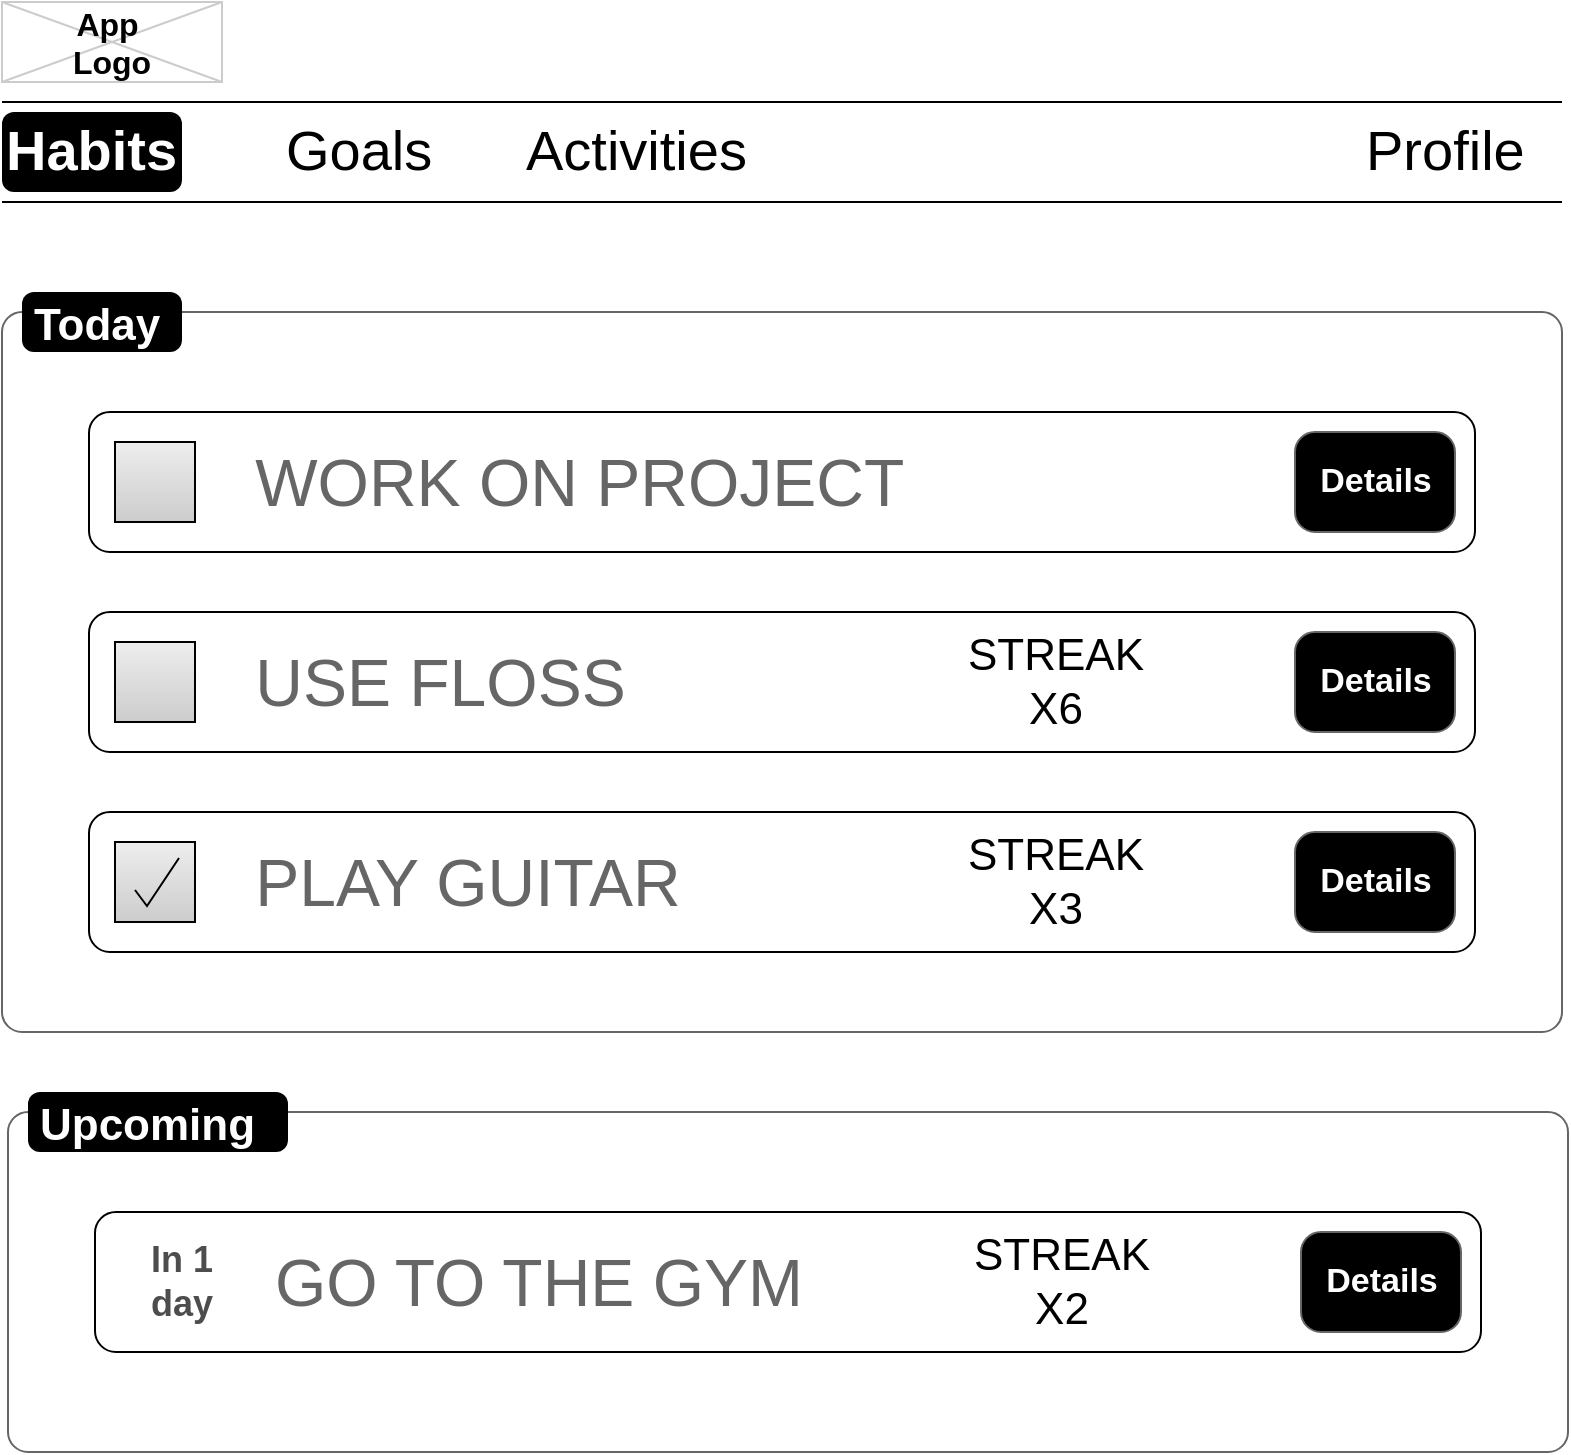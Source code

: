 <mxfile compressed="false" version="14.5.1" type="device">
  <diagram name="Page-1" id="f1b7ffb7-ca1e-a977-7cf5-a751b3c06c05">
    <mxGraphModel dx="1086" dy="966" grid="1" gridSize="10" guides="1" tooltips="1" connect="1" arrows="1" fold="1" page="1" pageScale="1" pageWidth="826" pageHeight="1169" background="#ffffff" math="0" shadow="0">
      <root>
        <mxCell id="0" />
        <mxCell id="1" parent="0" />
        <mxCell id="H584WzWDXPqBDFC_WbXK-118" value="" style="group" parent="1" vertex="1" connectable="0">
          <mxGeometry x="20" y="160" width="780" height="370" as="geometry" />
        </mxCell>
        <mxCell id="H584WzWDXPqBDFC_WbXK-126" value="" style="group" parent="H584WzWDXPqBDFC_WbXK-118" vertex="1" connectable="0">
          <mxGeometry width="780" height="370" as="geometry" />
        </mxCell>
        <mxCell id="H584WzWDXPqBDFC_WbXK-66" value="" style="shape=mxgraph.mockup.containers.marginRect;rectMarginTop=10;strokeColor=#666666;strokeWidth=1;dashed=0;rounded=1;arcSize=5;recursiveResize=0;container=0;" parent="H584WzWDXPqBDFC_WbXK-126" vertex="1">
          <mxGeometry width="780" height="370" as="geometry" />
        </mxCell>
        <mxCell id="H584WzWDXPqBDFC_WbXK-67" value="Today" style="shape=rect;strokeColor=none;strokeWidth=1;dashed=0;rounded=1;arcSize=20;fontColor=#ffffff;fontSize=22;spacing=2;spacingTop=-2;align=left;autosize=1;spacingLeft=4;resizeWidth=0;resizeHeight=0;perimeter=none;fontStyle=1;fillColor=#000000;" parent="H584WzWDXPqBDFC_WbXK-126" vertex="1">
          <mxGeometry x="10" width="80" height="30" as="geometry" />
        </mxCell>
        <mxCell id="H584WzWDXPqBDFC_WbXK-105" value="" style="group" parent="H584WzWDXPqBDFC_WbXK-126" vertex="1" connectable="0">
          <mxGeometry x="43.5" y="60" width="693" height="70" as="geometry" />
        </mxCell>
        <mxCell id="H584WzWDXPqBDFC_WbXK-72" value="" style="whiteSpace=wrap;html=1;fontSize=22;fontColor=#FFFFFF;fillColor=none;rounded=1;glass=0;sketch=0;shadow=0;" parent="H584WzWDXPqBDFC_WbXK-105" vertex="1">
          <mxGeometry width="693" height="70" as="geometry" />
        </mxCell>
        <mxCell id="H584WzWDXPqBDFC_WbXK-103" value="" style="group" parent="H584WzWDXPqBDFC_WbXK-105" vertex="1" connectable="0">
          <mxGeometry width="693" height="70" as="geometry" />
        </mxCell>
        <mxCell id="H584WzWDXPqBDFC_WbXK-73" value="&amp;nbsp; &amp;nbsp; &amp;nbsp;&lt;span style=&quot;font-size: 33px&quot;&gt;WORK ON PROJECT&lt;/span&gt;" style="strokeWidth=1;shadow=0;dashed=0;align=center;html=1;shape=mxgraph.mockup.forms.rrect;rSize=0;fillColor=#eeeeee;gradientColor=#cccccc;align=left;spacingLeft=4;fontSize=17;fontColor=#666666;labelPosition=right;perimeterSpacing=0;" parent="H584WzWDXPqBDFC_WbXK-103" vertex="1">
          <mxGeometry x="13" y="15" width="40" height="40" as="geometry" />
        </mxCell>
        <mxCell id="H584WzWDXPqBDFC_WbXK-75" value="Details" style="strokeWidth=1;shadow=0;dashed=0;align=center;html=1;shape=mxgraph.mockup.buttons.button;strokeColor=#666666;fontColor=#ffffff;mainText=;buttonStyle=round;fontSize=17;fontStyle=1;whiteSpace=wrap;fillColor=#000000;" parent="H584WzWDXPqBDFC_WbXK-103" vertex="1">
          <mxGeometry x="603" y="10" width="80" height="50" as="geometry" />
        </mxCell>
        <mxCell id="H584WzWDXPqBDFC_WbXK-106" value="" style="group" parent="H584WzWDXPqBDFC_WbXK-126" vertex="1" connectable="0">
          <mxGeometry x="43.5" y="260" width="693" height="70" as="geometry" />
        </mxCell>
        <mxCell id="H584WzWDXPqBDFC_WbXK-107" value="" style="whiteSpace=wrap;html=1;fontSize=22;fontColor=#FFFFFF;fillColor=none;rounded=1;glass=0;sketch=0;shadow=0;" parent="H584WzWDXPqBDFC_WbXK-106" vertex="1">
          <mxGeometry width="693" height="70" as="geometry" />
        </mxCell>
        <mxCell id="H584WzWDXPqBDFC_WbXK-108" value="" style="group" parent="H584WzWDXPqBDFC_WbXK-106" vertex="1" connectable="0">
          <mxGeometry width="693" height="70" as="geometry" />
        </mxCell>
        <mxCell id="H584WzWDXPqBDFC_WbXK-109" value="&amp;nbsp; &amp;nbsp; &amp;nbsp;&lt;font style=&quot;font-size: 33px&quot;&gt;PLAY GUITAR&lt;/font&gt;" style="strokeWidth=1;shadow=0;dashed=0;align=center;html=1;shape=mxgraph.mockup.forms.checkbox;rSize=0;fillColor=#eeeeee;gradientColor=#cccccc;align=left;spacingLeft=4;fontSize=17;fontColor=#666666;labelPosition=right;perimeterSpacing=0;fontStyle=0" parent="H584WzWDXPqBDFC_WbXK-108" vertex="1">
          <mxGeometry x="13" y="15" width="40" height="40" as="geometry" />
        </mxCell>
        <mxCell id="H584WzWDXPqBDFC_WbXK-110" value="STREAK&lt;br&gt;X3" style="text;html=1;strokeColor=none;fillColor=none;align=center;verticalAlign=middle;whiteSpace=wrap;rounded=0;shadow=0;glass=0;sketch=0;fontSize=22;fontColor=#000000;" parent="H584WzWDXPqBDFC_WbXK-108" vertex="1">
          <mxGeometry x="463" y="25" width="40" height="20" as="geometry" />
        </mxCell>
        <mxCell id="H584WzWDXPqBDFC_WbXK-111" value="Details" style="strokeWidth=1;shadow=0;dashed=0;align=center;html=1;shape=mxgraph.mockup.buttons.button;strokeColor=#666666;fontColor=#ffffff;mainText=;buttonStyle=round;fontSize=17;fontStyle=1;whiteSpace=wrap;fillColor=#000000;" parent="H584WzWDXPqBDFC_WbXK-108" vertex="1">
          <mxGeometry x="603" y="10" width="80" height="50" as="geometry" />
        </mxCell>
        <mxCell id="H584WzWDXPqBDFC_WbXK-119" value="" style="group" parent="H584WzWDXPqBDFC_WbXK-126" vertex="1" connectable="0">
          <mxGeometry x="43.5" y="160" width="693" height="70" as="geometry" />
        </mxCell>
        <mxCell id="H584WzWDXPqBDFC_WbXK-120" value="" style="whiteSpace=wrap;html=1;fontSize=22;fontColor=#FFFFFF;fillColor=none;rounded=1;glass=0;sketch=0;shadow=0;" parent="H584WzWDXPqBDFC_WbXK-119" vertex="1">
          <mxGeometry width="693" height="70" as="geometry" />
        </mxCell>
        <mxCell id="H584WzWDXPqBDFC_WbXK-121" value="" style="group" parent="H584WzWDXPqBDFC_WbXK-119" vertex="1" connectable="0">
          <mxGeometry width="693" height="70" as="geometry" />
        </mxCell>
        <mxCell id="H584WzWDXPqBDFC_WbXK-122" value="&amp;nbsp; &amp;nbsp; &amp;nbsp;&lt;span style=&quot;font-size: 33px&quot;&gt;USE FLOSS&lt;/span&gt;" style="strokeWidth=1;shadow=0;dashed=0;align=center;html=1;shape=mxgraph.mockup.forms.rrect;rSize=0;fillColor=#eeeeee;gradientColor=#cccccc;align=left;spacingLeft=4;fontSize=17;fontColor=#666666;labelPosition=right;perimeterSpacing=0;" parent="H584WzWDXPqBDFC_WbXK-121" vertex="1">
          <mxGeometry x="13" y="15" width="40" height="40" as="geometry" />
        </mxCell>
        <mxCell id="H584WzWDXPqBDFC_WbXK-123" value="STREAK&lt;br&gt;X6" style="text;html=1;strokeColor=none;fillColor=none;align=center;verticalAlign=middle;whiteSpace=wrap;rounded=0;shadow=0;glass=0;sketch=0;fontSize=22;fontColor=#000000;" parent="H584WzWDXPqBDFC_WbXK-121" vertex="1">
          <mxGeometry x="463" y="25" width="40" height="20" as="geometry" />
        </mxCell>
        <mxCell id="H584WzWDXPqBDFC_WbXK-124" value="Details" style="strokeWidth=1;shadow=0;dashed=0;align=center;html=1;shape=mxgraph.mockup.buttons.button;strokeColor=#666666;fontColor=#ffffff;mainText=;buttonStyle=round;fontSize=17;fontStyle=1;whiteSpace=wrap;fillColor=#000000;" parent="H584WzWDXPqBDFC_WbXK-121" vertex="1">
          <mxGeometry x="603" y="10" width="80" height="50" as="geometry" />
        </mxCell>
        <mxCell id="3" value="" style="line;strokeWidth=1" parent="1" vertex="1">
          <mxGeometry x="20" y="60" width="780" height="10" as="geometry" />
        </mxCell>
        <mxCell id="4" value="" style="line;strokeWidth=1" parent="1" vertex="1">
          <mxGeometry x="20" y="110" width="780" height="10" as="geometry" />
        </mxCell>
        <mxCell id="5" value="Habits" style="text;spacingTop=-5;fontStyle=1;fontSize=28;fillColor=#000000;fontColor=#FFFFFF;rounded=1;" parent="1" vertex="1">
          <mxGeometry x="20" y="70" width="90" height="40" as="geometry" />
        </mxCell>
        <mxCell id="6" value="Goals" style="text;spacingTop=-5;fontStyle=0;fontSize=28;" parent="1" vertex="1">
          <mxGeometry x="160" y="70" width="80" height="40" as="geometry" />
        </mxCell>
        <mxCell id="11" value="Profile" style="text;spacingTop=-5;fontStyle=0;fontSize=28;" parent="1" vertex="1">
          <mxGeometry x="700" y="70" width="100" height="40" as="geometry" />
        </mxCell>
        <mxCell id="20" value="" style="verticalLabelPosition=bottom;verticalAlign=top;strokeWidth=1;shape=mxgraph.mockup.graphics.iconGrid;strokeColor=#CCCCCC;gridSize=1,1;" parent="1" vertex="1">
          <mxGeometry x="20" y="15" width="110" height="40" as="geometry" />
        </mxCell>
        <mxCell id="21" value="App &#xa;Logo" style="text;spacingTop=-5;align=center;fontStyle=1;fontSize=16;" parent="1" vertex="1">
          <mxGeometry x="20" y="15" width="110" height="40" as="geometry" />
        </mxCell>
        <mxCell id="22" value="Activities" style="text;spacingTop=-5;fontStyle=0;fontSize=28;" parent="1" vertex="1">
          <mxGeometry x="280" y="70" width="120" height="40" as="geometry" />
        </mxCell>
        <mxCell id="H584WzWDXPqBDFC_WbXK-128" value="" style="shape=mxgraph.mockup.containers.marginRect;rectMarginTop=10;strokeColor=#666666;strokeWidth=1;dashed=0;rounded=1;arcSize=5;recursiveResize=0;container=0;" parent="1" vertex="1">
          <mxGeometry x="23" y="560" width="780" height="180" as="geometry" />
        </mxCell>
        <mxCell id="H584WzWDXPqBDFC_WbXK-129" value="Upcoming" style="shape=rect;strokeColor=none;strokeWidth=1;dashed=0;rounded=1;arcSize=20;fontColor=#ffffff;fontSize=22;spacing=2;spacingTop=-2;align=left;autosize=1;spacingLeft=4;resizeWidth=0;resizeHeight=0;perimeter=none;fontStyle=1;fillColor=#000000;" parent="1" vertex="1">
          <mxGeometry x="33" y="560" width="130" height="30" as="geometry" />
        </mxCell>
        <mxCell id="H584WzWDXPqBDFC_WbXK-130" value="" style="group;" parent="1" vertex="1" connectable="0">
          <mxGeometry x="66.5" y="620" width="693" height="70" as="geometry" />
        </mxCell>
        <mxCell id="H584WzWDXPqBDFC_WbXK-131" value="" style="whiteSpace=wrap;html=1;fontSize=22;fontColor=#FFFFFF;fillColor=none;rounded=1;glass=0;sketch=0;shadow=0;" parent="H584WzWDXPqBDFC_WbXK-130" vertex="1">
          <mxGeometry width="693" height="70" as="geometry" />
        </mxCell>
        <mxCell id="H584WzWDXPqBDFC_WbXK-132" value="" style="group" parent="H584WzWDXPqBDFC_WbXK-130" vertex="1" connectable="0">
          <mxGeometry width="693" height="70" as="geometry" />
        </mxCell>
        <mxCell id="H584WzWDXPqBDFC_WbXK-134" value="Details" style="strokeWidth=1;shadow=0;dashed=0;align=center;html=1;shape=mxgraph.mockup.buttons.button;strokeColor=#666666;fontColor=#ffffff;mainText=;buttonStyle=round;fontSize=17;fontStyle=1;whiteSpace=wrap;fillColor=#000000;" parent="H584WzWDXPqBDFC_WbXK-132" vertex="1">
          <mxGeometry x="603" y="10" width="80" height="50" as="geometry" />
        </mxCell>
        <mxCell id="H584WzWDXPqBDFC_WbXK-147" value="In 1 day" style="text;html=1;strokeColor=none;fillColor=none;align=center;verticalAlign=middle;whiteSpace=wrap;rounded=0;shadow=0;glass=0;sketch=0;fontSize=18;fontStyle=1;fontColor=#4D4D4D;" parent="H584WzWDXPqBDFC_WbXK-130" vertex="1">
          <mxGeometry x="23.5" y="25" width="40" height="20" as="geometry" />
        </mxCell>
        <mxCell id="H584WzWDXPqBDFC_WbXK-148" value="&lt;span style=&quot;color: rgb(102 , 102 , 102) ; font-size: 33px ; text-align: left&quot;&gt;GO TO THE GYM&lt;/span&gt;" style="text;html=1;strokeColor=none;fillColor=none;align=center;verticalAlign=middle;whiteSpace=wrap;rounded=0;shadow=0;glass=0;sketch=0;fontSize=16;fontColor=#000000;" parent="H584WzWDXPqBDFC_WbXK-130" vertex="1">
          <mxGeometry x="73.5" y="25" width="296.5" height="20" as="geometry" />
        </mxCell>
        <mxCell id="H584WzWDXPqBDFC_WbXK-149" value="STREAK&lt;br&gt;X2" style="text;html=1;strokeColor=none;fillColor=none;align=center;verticalAlign=middle;whiteSpace=wrap;rounded=0;shadow=0;glass=0;sketch=0;fontSize=22;fontColor=#000000;" parent="H584WzWDXPqBDFC_WbXK-130" vertex="1">
          <mxGeometry x="463.5" y="25" width="40" height="20" as="geometry" />
        </mxCell>
      </root>
    </mxGraphModel>
  </diagram>
</mxfile>
